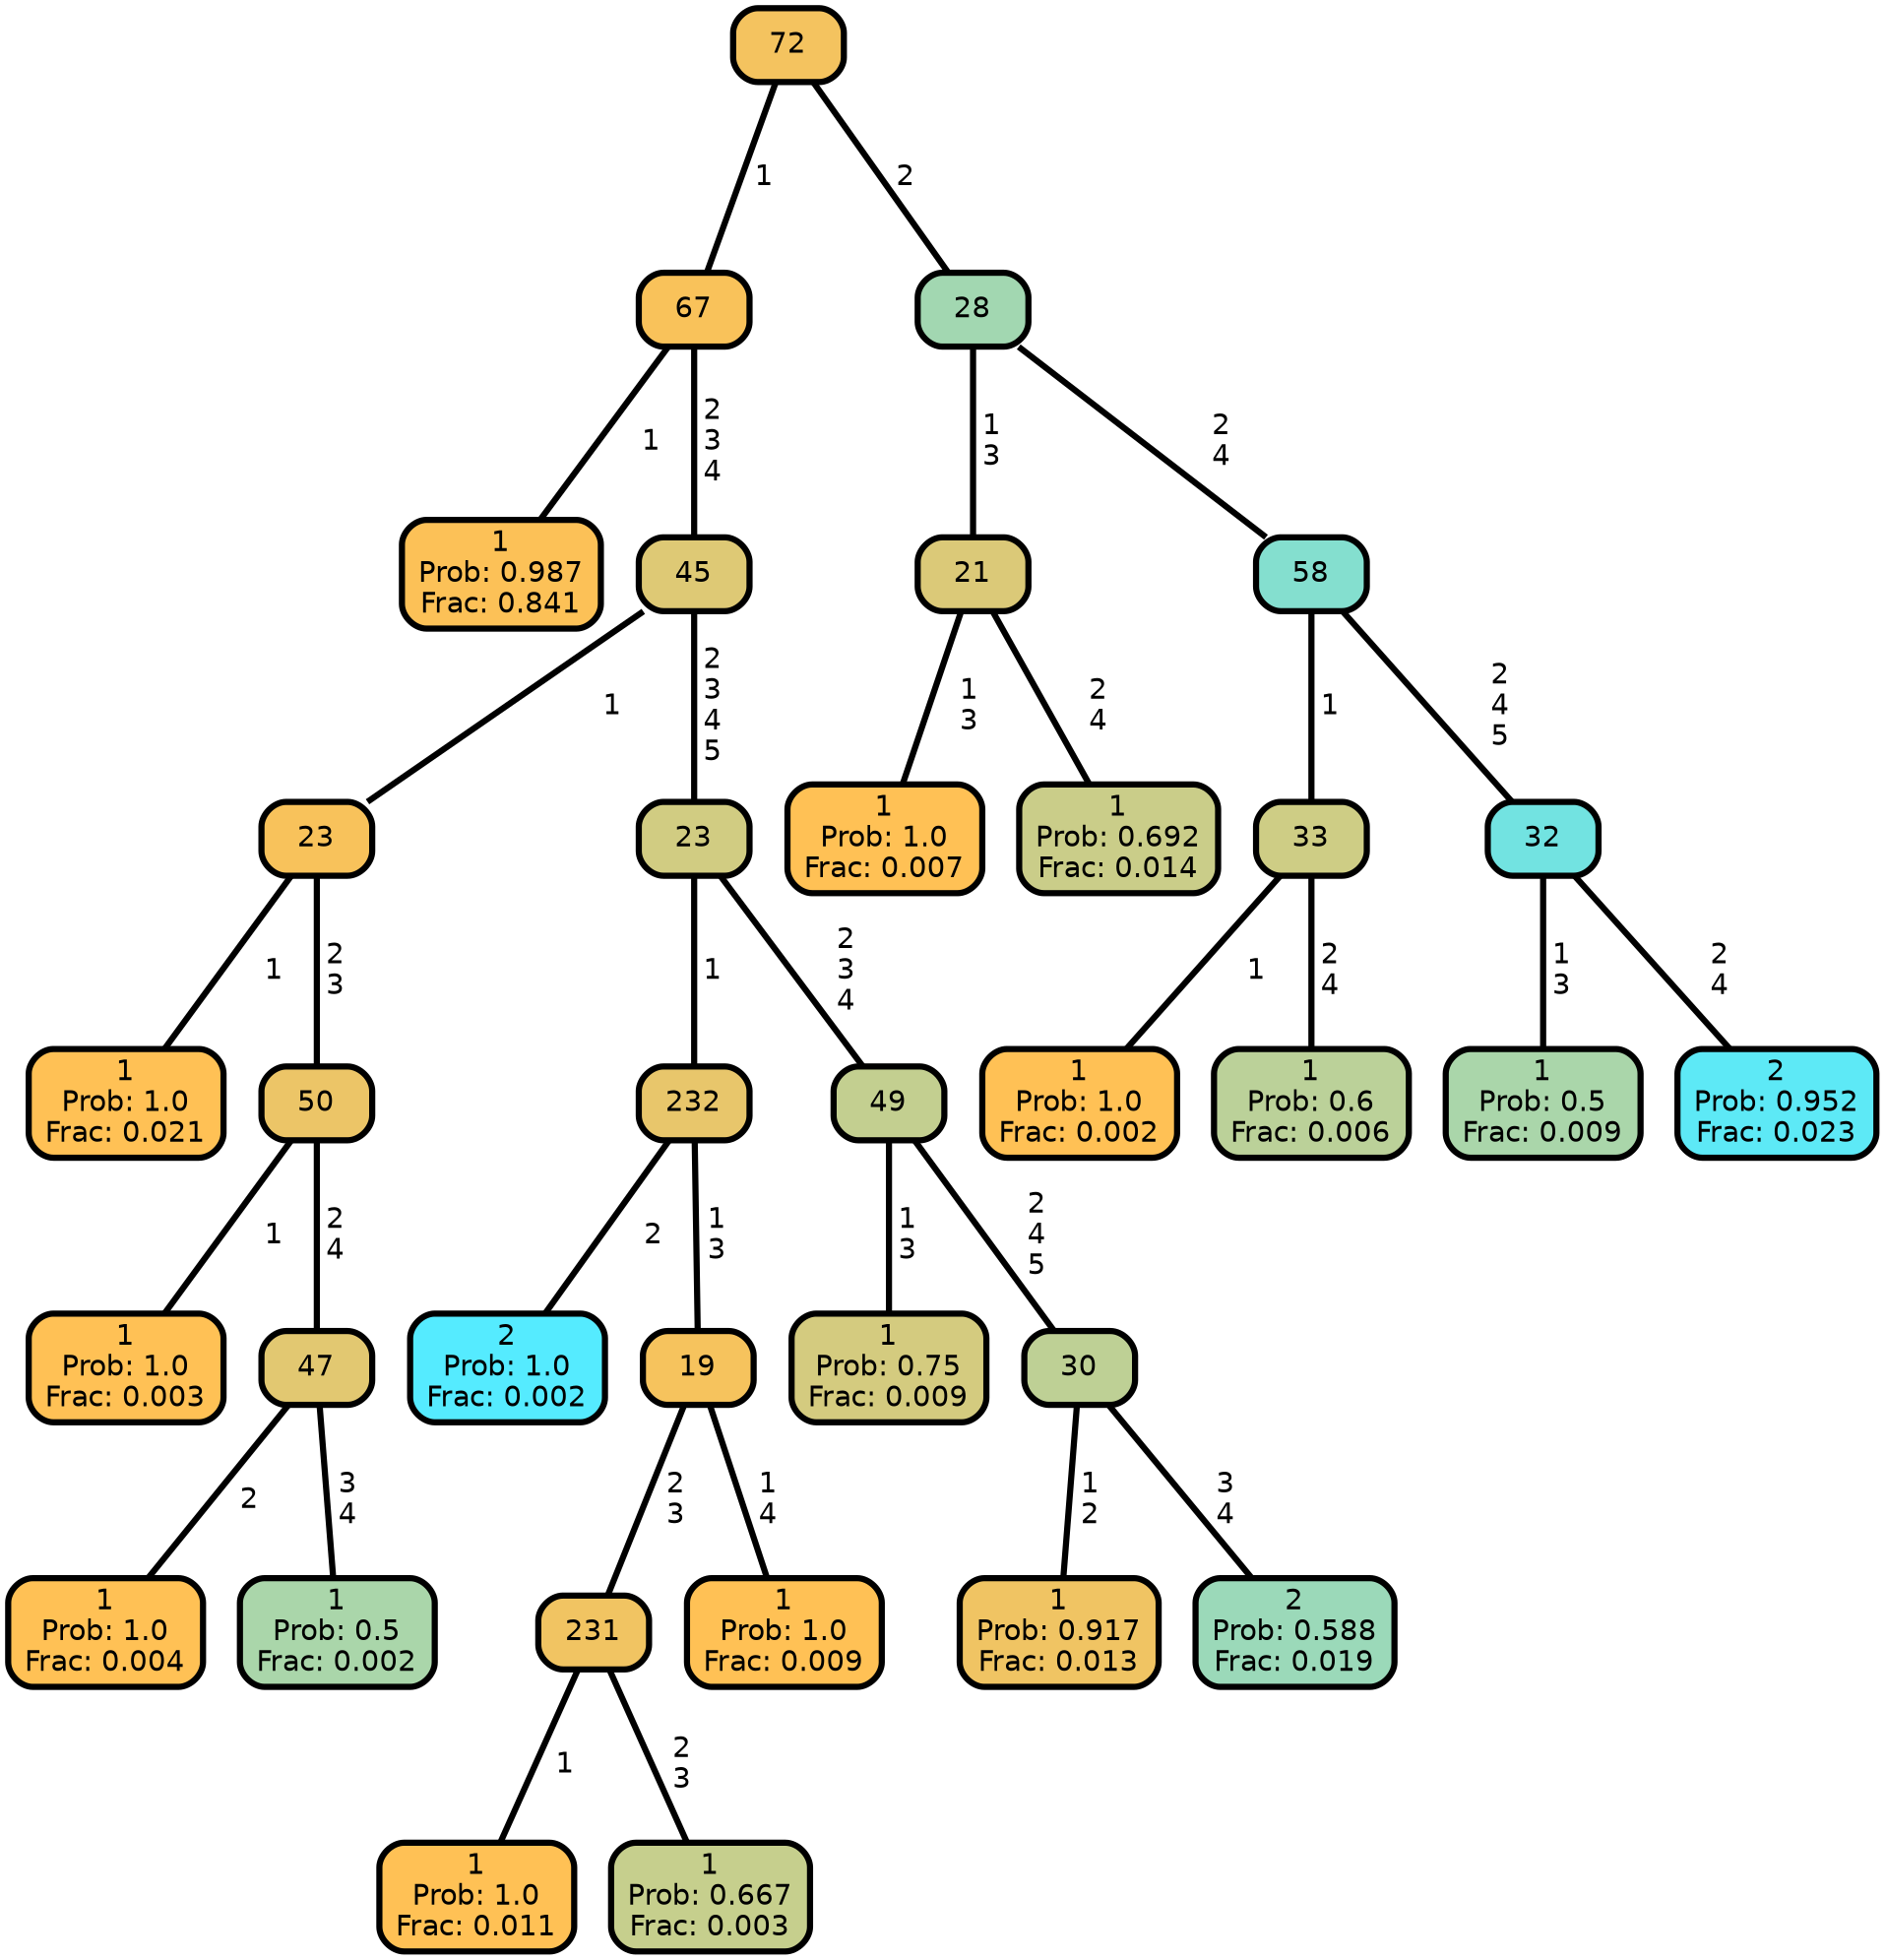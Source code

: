 graph Tree {
node [shape=box, style="filled, rounded",color="black",penwidth="3",fontcolor="black",                 fontname=helvetica] ;
graph [ranksep="0 equally", splines=straight,                 bgcolor=transparent, dpi=200] ;
edge [fontname=helvetica, color=black] ;
0 [label="1
Prob: 0.987
Frac: 0.841", fillcolor="#fcc157"] ;
1 [label="67", fillcolor="#f9c25a"] ;
2 [label="1
Prob: 1.0
Frac: 0.021", fillcolor="#ffc155"] ;
3 [label="23", fillcolor="#f8c25b"] ;
4 [label="1
Prob: 1.0
Frac: 0.003", fillcolor="#ffc155"] ;
5 [label="50", fillcolor="#ecc567"] ;
6 [label="1
Prob: 1.0
Frac: 0.004", fillcolor="#ffc155"] ;
7 [label="47", fillcolor="#e2c871"] ;
8 [label="1
Prob: 0.5
Frac: 0.002", fillcolor="#aad6aa"] ;
9 [label="45", fillcolor="#dec975"] ;
10 [label="2
Prob: 1.0
Frac: 0.002", fillcolor="#55ebff"] ;
11 [label="232", fillcolor="#e8c66b"] ;
12 [label="1
Prob: 1.0
Frac: 0.011", fillcolor="#ffc155"] ;
13 [label="231", fillcolor="#f1c462"] ;
14 [label="1
Prob: 0.667
Frac: 0.003", fillcolor="#c6cf8d"] ;
15 [label="19", fillcolor="#f6c35d"] ;
16 [label="1
Prob: 1.0
Frac: 0.009", fillcolor="#ffc155"] ;
17 [label="23", fillcolor="#d1cc82"] ;
18 [label="1
Prob: 0.75
Frac: 0.009", fillcolor="#d4cb7f"] ;
19 [label="49", fillcolor="#c3cf90"] ;
20 [label="1
Prob: 0.917
Frac: 0.013", fillcolor="#f0c463"] ;
21 [label="30", fillcolor="#bed095"] ;
22 [label="2
Prob: 0.588
Frac: 0.019", fillcolor="#9bd9b9"] ;
23 [label="72", fillcolor="#f4c35f"] ;
24 [label="1
Prob: 1.0
Frac: 0.007", fillcolor="#ffc155"] ;
25 [label="21", fillcolor="#dbc978"] ;
26 [label="1
Prob: 0.692
Frac: 0.014", fillcolor="#cacd89"] ;
27 [label="28", fillcolor="#a2d7b1"] ;
28 [label="1
Prob: 1.0
Frac: 0.002", fillcolor="#ffc155"] ;
29 [label="33", fillcolor="#cecd85"] ;
30 [label="1
Prob: 0.6
Frac: 0.006", fillcolor="#bbd199"] ;
31 [label="58", fillcolor="#84dfcf"] ;
32 [label="1
Prob: 0.5
Frac: 0.009", fillcolor="#aad6aa"] ;
33 [label="32", fillcolor="#72e3e1"] ;
34 [label="2
Prob: 0.952
Frac: 0.023", fillcolor="#5de9f6"] ;
1 -- 0 [label=" 1",penwidth=3] ;
1 -- 9 [label=" 2\n 3\n 4",penwidth=3] ;
3 -- 2 [label=" 1",penwidth=3] ;
3 -- 5 [label=" 2\n 3",penwidth=3] ;
5 -- 4 [label=" 1",penwidth=3] ;
5 -- 7 [label=" 2\n 4",penwidth=3] ;
7 -- 6 [label=" 2",penwidth=3] ;
7 -- 8 [label=" 3\n 4",penwidth=3] ;
9 -- 3 [label=" 1",penwidth=3] ;
9 -- 17 [label=" 2\n 3\n 4\n 5",penwidth=3] ;
11 -- 10 [label=" 2",penwidth=3] ;
11 -- 15 [label=" 1\n 3",penwidth=3] ;
13 -- 12 [label=" 1",penwidth=3] ;
13 -- 14 [label=" 2\n 3",penwidth=3] ;
15 -- 13 [label=" 2\n 3",penwidth=3] ;
15 -- 16 [label=" 1\n 4",penwidth=3] ;
17 -- 11 [label=" 1",penwidth=3] ;
17 -- 19 [label=" 2\n 3\n 4",penwidth=3] ;
19 -- 18 [label=" 1\n 3",penwidth=3] ;
19 -- 21 [label=" 2\n 4\n 5",penwidth=3] ;
21 -- 20 [label=" 1\n 2",penwidth=3] ;
21 -- 22 [label=" 3\n 4",penwidth=3] ;
23 -- 1 [label=" 1",penwidth=3] ;
23 -- 27 [label=" 2",penwidth=3] ;
25 -- 24 [label=" 1\n 3",penwidth=3] ;
25 -- 26 [label=" 2\n 4",penwidth=3] ;
27 -- 25 [label=" 1\n 3",penwidth=3] ;
27 -- 31 [label=" 2\n 4",penwidth=3] ;
29 -- 28 [label=" 1",penwidth=3] ;
29 -- 30 [label=" 2\n 4",penwidth=3] ;
31 -- 29 [label=" 1",penwidth=3] ;
31 -- 33 [label=" 2\n 4\n 5",penwidth=3] ;
33 -- 32 [label=" 1\n 3",penwidth=3] ;
33 -- 34 [label=" 2\n 4",penwidth=3] ;
{rank = same;}}